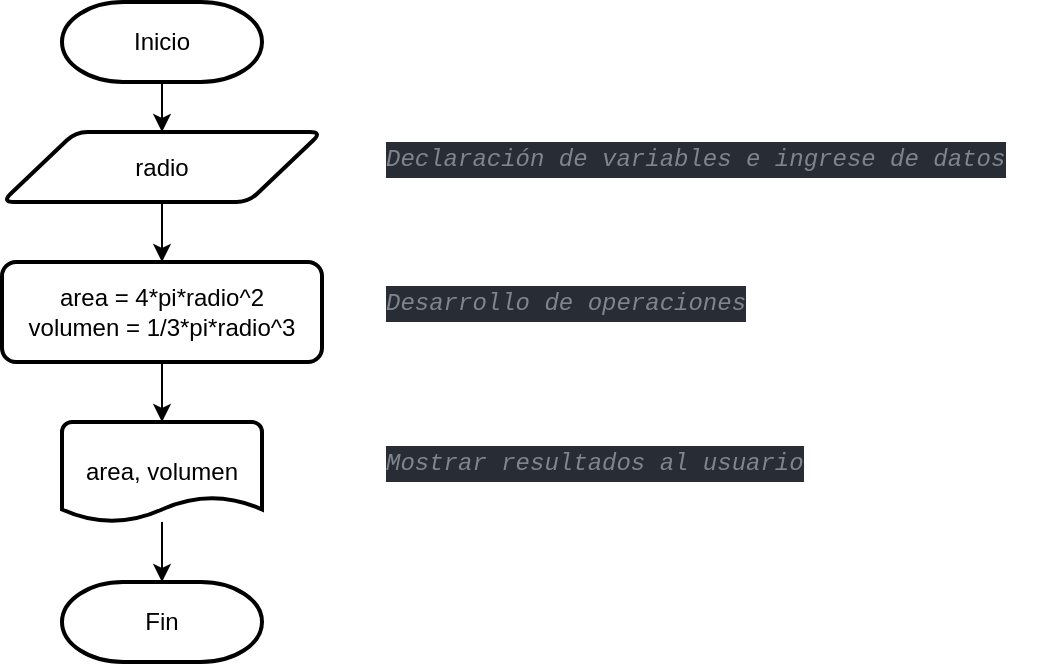 <mxfile version="20.2.6" type="github">
  <diagram id="aZaq9wnSaVNIalj981dp" name="Page-1">
    <mxGraphModel dx="1018" dy="597" grid="1" gridSize="10" guides="1" tooltips="1" connect="1" arrows="1" fold="1" page="1" pageScale="1" pageWidth="827" pageHeight="1169" math="0" shadow="0">
      <root>
        <mxCell id="0" />
        <mxCell id="1" parent="0" />
        <mxCell id="FgnakSxE-rD3b1vZUIRB-1" value="Inicio" style="strokeWidth=2;html=1;shape=mxgraph.flowchart.terminator;whiteSpace=wrap;" vertex="1" parent="1">
          <mxGeometry x="230" y="120" width="100" height="40" as="geometry" />
        </mxCell>
        <mxCell id="FgnakSxE-rD3b1vZUIRB-2" value="radio" style="shape=parallelogram;html=1;strokeWidth=2;perimeter=parallelogramPerimeter;whiteSpace=wrap;rounded=1;arcSize=12;size=0.23;" vertex="1" parent="1">
          <mxGeometry x="200" y="185" width="160" height="35" as="geometry" />
        </mxCell>
        <mxCell id="FgnakSxE-rD3b1vZUIRB-3" value="area, volumen" style="strokeWidth=2;html=1;shape=mxgraph.flowchart.document2;whiteSpace=wrap;size=0.25;" vertex="1" parent="1">
          <mxGeometry x="230" y="330" width="100" height="50" as="geometry" />
        </mxCell>
        <mxCell id="FgnakSxE-rD3b1vZUIRB-4" value="Fin" style="strokeWidth=2;html=1;shape=mxgraph.flowchart.terminator;whiteSpace=wrap;" vertex="1" parent="1">
          <mxGeometry x="230" y="410" width="100" height="40" as="geometry" />
        </mxCell>
        <mxCell id="FgnakSxE-rD3b1vZUIRB-5" value="" style="endArrow=classic;html=1;rounded=0;exitX=0.5;exitY=1;exitDx=0;exitDy=0;exitPerimeter=0;entryX=0.5;entryY=0;entryDx=0;entryDy=0;" edge="1" parent="1" source="FgnakSxE-rD3b1vZUIRB-1" target="FgnakSxE-rD3b1vZUIRB-2">
          <mxGeometry width="50" height="50" relative="1" as="geometry">
            <mxPoint x="256" y="390" as="sourcePoint" />
            <mxPoint x="306" y="340" as="targetPoint" />
          </mxGeometry>
        </mxCell>
        <mxCell id="FgnakSxE-rD3b1vZUIRB-6" value="" style="endArrow=classic;html=1;rounded=0;exitX=0.5;exitY=1;exitDx=0;exitDy=0;entryX=0.5;entryY=0;entryDx=0;entryDy=0;" edge="1" parent="1" source="FgnakSxE-rD3b1vZUIRB-2" target="FgnakSxE-rD3b1vZUIRB-11">
          <mxGeometry width="50" height="50" relative="1" as="geometry">
            <mxPoint x="426" y="250" as="sourcePoint" />
            <mxPoint x="280" y="270" as="targetPoint" />
          </mxGeometry>
        </mxCell>
        <mxCell id="FgnakSxE-rD3b1vZUIRB-7" value="" style="endArrow=classic;html=1;rounded=0;entryX=0.5;entryY=0;entryDx=0;entryDy=0;entryPerimeter=0;" edge="1" parent="1" source="FgnakSxE-rD3b1vZUIRB-3" target="FgnakSxE-rD3b1vZUIRB-4">
          <mxGeometry width="50" height="50" relative="1" as="geometry">
            <mxPoint x="256" y="630" as="sourcePoint" />
            <mxPoint x="286" y="450" as="targetPoint" />
          </mxGeometry>
        </mxCell>
        <mxCell id="FgnakSxE-rD3b1vZUIRB-8" value="&lt;meta charset=&quot;utf-8&quot;&gt;&lt;div style=&quot;font-style: normal; font-variant-caps: normal; font-weight: normal; letter-spacing: normal; text-align: start; text-indent: 0px; text-transform: none; word-spacing: 0px; -webkit-text-stroke-width: 0px; text-decoration: none; color: rgb(171, 178, 191); background-color: rgb(40, 44, 52); font-family: &amp;quot;Fira Code&amp;quot;, &amp;quot;Menlo for Powerline&amp;quot;, Menlo, Monaco, &amp;quot;Courier New&amp;quot;, monospace; font-size: 12px; line-height: 18px;&quot;&gt;&lt;div&gt;&lt;span style=&quot;color: rgb(127, 132, 142); font-style: italic;&quot;&gt;Declaración de variables e ingrese de datos&lt;/span&gt;&lt;/div&gt;&lt;/div&gt;" style="text;whiteSpace=wrap;html=1;" vertex="1" parent="1">
          <mxGeometry x="390" y="182.5" width="340" height="40" as="geometry" />
        </mxCell>
        <mxCell id="FgnakSxE-rD3b1vZUIRB-9" value="&lt;div style=&quot;font-style: normal; font-variant-caps: normal; font-weight: normal; letter-spacing: normal; text-align: start; text-indent: 0px; text-transform: none; word-spacing: 0px; -webkit-text-stroke-width: 0px; text-decoration: none; color: rgb(171, 178, 191); background-color: rgb(40, 44, 52); font-family: &amp;quot;Fira Code&amp;quot;, &amp;quot;Menlo for Powerline&amp;quot;, Menlo, Monaco, &amp;quot;Courier New&amp;quot;, monospace; font-size: 12px; line-height: 18px;&quot;&gt;&lt;div&gt;&lt;span style=&quot;color: rgb(127, 132, 142); font-style: italic;&quot;&gt;Mostrar resultados al usuario&lt;/span&gt;&lt;/div&gt;&lt;/div&gt;" style="text;whiteSpace=wrap;html=1;" vertex="1" parent="1">
          <mxGeometry x="390" y="335" width="240" height="40" as="geometry" />
        </mxCell>
        <mxCell id="FgnakSxE-rD3b1vZUIRB-10" style="edgeStyle=orthogonalEdgeStyle;rounded=0;orthogonalLoop=1;jettySize=auto;html=1;exitX=0.5;exitY=1;exitDx=0;exitDy=0;entryX=0.5;entryY=0;entryDx=0;entryDy=0;entryPerimeter=0;" edge="1" parent="1" source="FgnakSxE-rD3b1vZUIRB-11" target="FgnakSxE-rD3b1vZUIRB-3">
          <mxGeometry relative="1" as="geometry" />
        </mxCell>
        <mxCell id="FgnakSxE-rD3b1vZUIRB-11" value="area = 4*pi*radio^2&lt;br&gt;volumen = 1/3*pi*radio^3" style="rounded=1;whiteSpace=wrap;html=1;absoluteArcSize=1;arcSize=14;strokeWidth=2;" vertex="1" parent="1">
          <mxGeometry x="200" y="250" width="160" height="50" as="geometry" />
        </mxCell>
        <mxCell id="FgnakSxE-rD3b1vZUIRB-12" value="&lt;div style=&quot;font-style: normal; font-variant-caps: normal; font-weight: normal; letter-spacing: normal; text-align: start; text-indent: 0px; text-transform: none; word-spacing: 0px; -webkit-text-stroke-width: 0px; text-decoration: none; color: rgb(171, 178, 191); background-color: rgb(40, 44, 52); font-family: &amp;quot;Fira Code&amp;quot;, &amp;quot;Menlo for Powerline&amp;quot;, Menlo, Monaco, &amp;quot;Courier New&amp;quot;, monospace; font-size: 12px; line-height: 18px;&quot;&gt;&lt;div&gt;&lt;span style=&quot;color: rgb(127, 132, 142); font-style: italic;&quot;&gt;Desarrollo de operaciones&lt;/span&gt;&lt;/div&gt;&lt;/div&gt;" style="text;whiteSpace=wrap;html=1;" vertex="1" parent="1">
          <mxGeometry x="390" y="255" width="210" height="40" as="geometry" />
        </mxCell>
      </root>
    </mxGraphModel>
  </diagram>
</mxfile>

